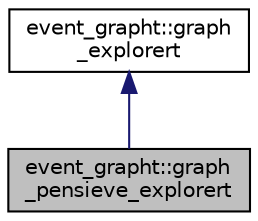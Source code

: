 digraph "event_grapht::graph_pensieve_explorert"
{
 // LATEX_PDF_SIZE
  bgcolor="transparent";
  edge [fontname="Helvetica",fontsize="10",labelfontname="Helvetica",labelfontsize="10"];
  node [fontname="Helvetica",fontsize="10",shape=record];
  Node1 [label="event_grapht::graph\l_pensieve_explorert",height=0.2,width=0.4,color="black", fillcolor="grey75", style="filled", fontcolor="black",tooltip=" "];
  Node2 -> Node1 [dir="back",color="midnightblue",fontsize="10",style="solid",fontname="Helvetica"];
  Node2 [label="event_grapht::graph\l_explorert",height=0.2,width=0.4,color="black",URL="$classevent__grapht_1_1graph__explorert.html",tooltip=" "];
}
